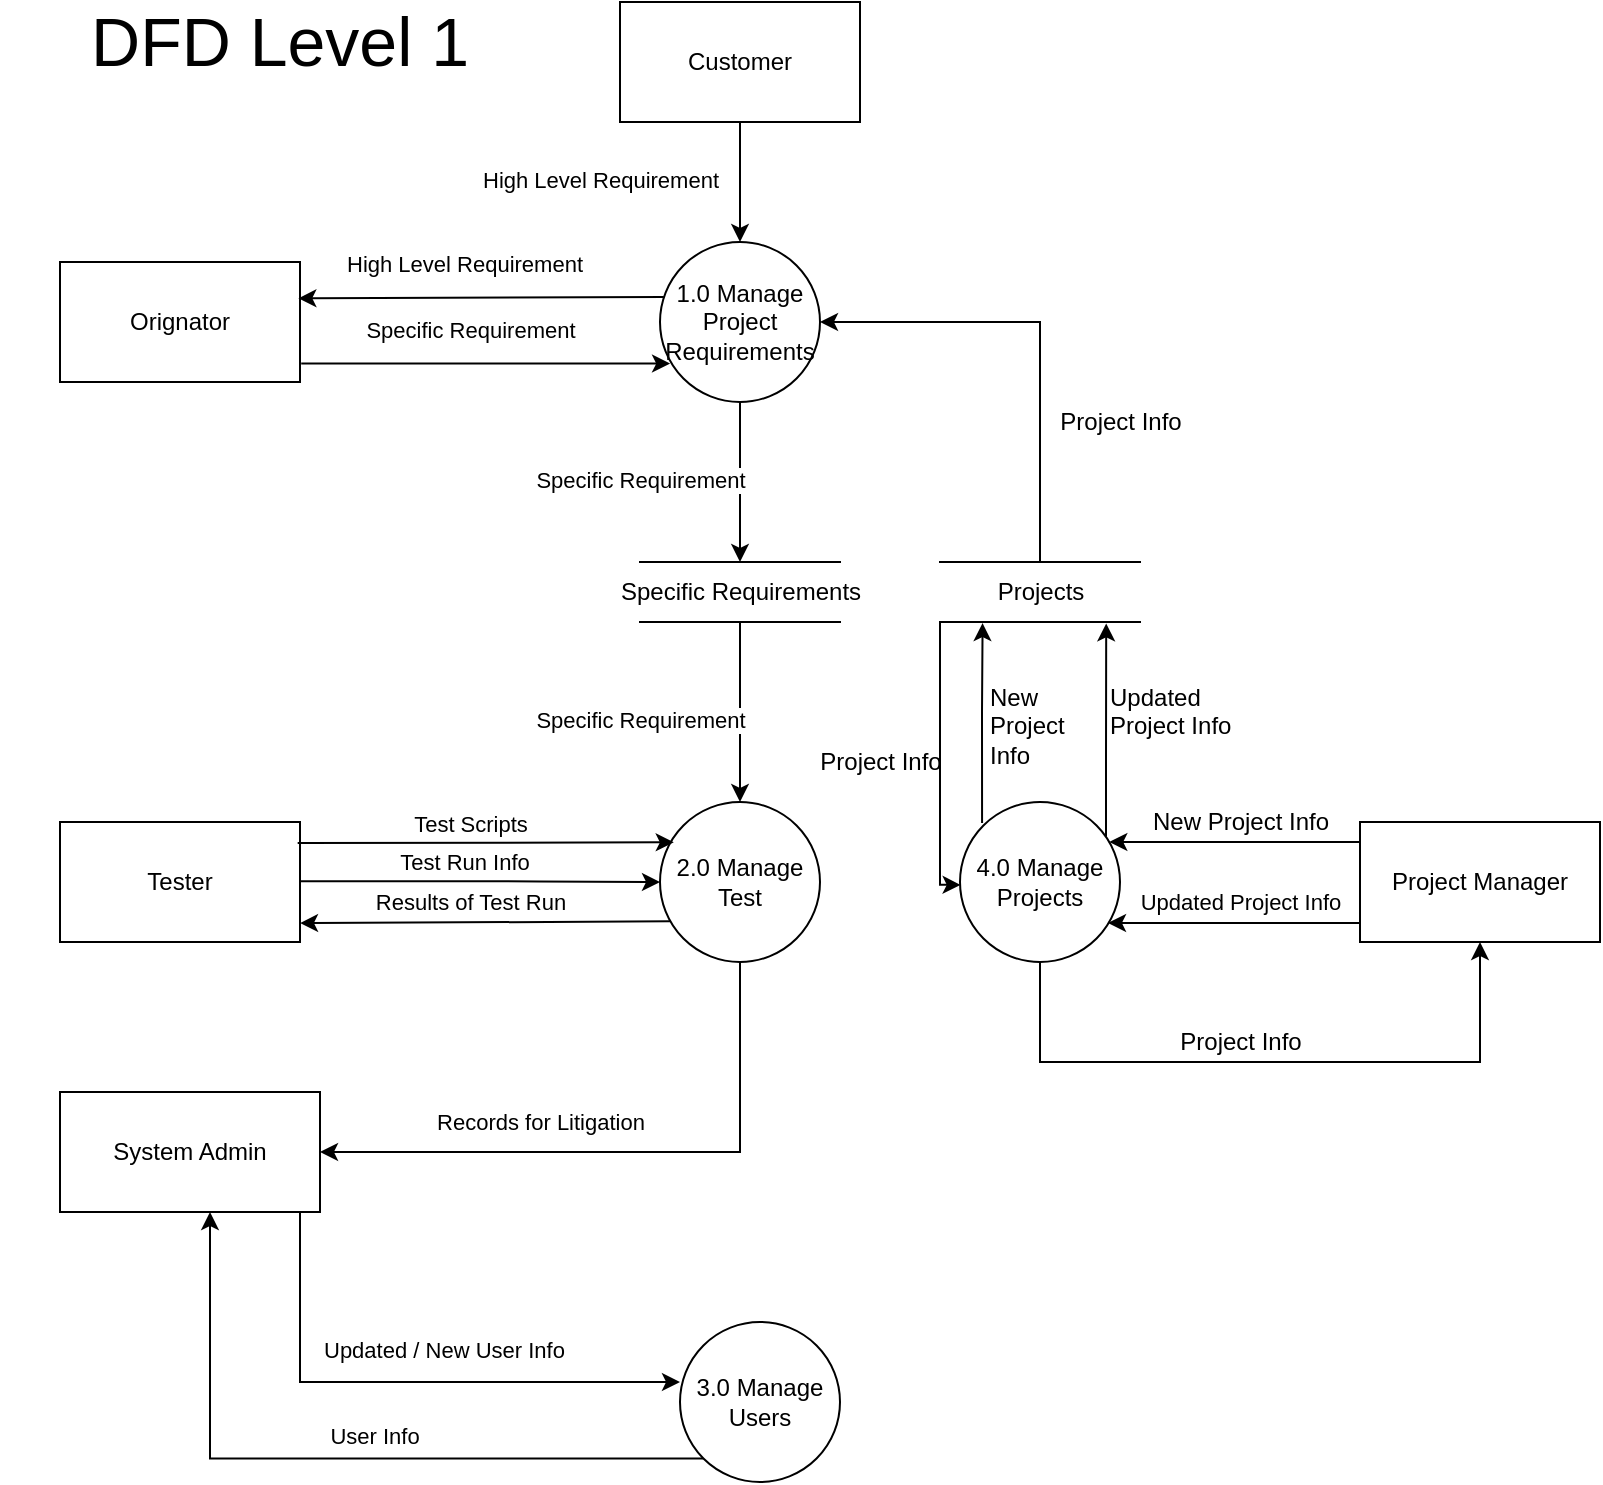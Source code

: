 <mxfile version="13.10.0" type="google"><diagram id="XFrsgTzjve2vQAeXLL35" name="Page-1"><mxGraphModel dx="1419" dy="1858" grid="1" gridSize="10" guides="1" tooltips="1" connect="1" arrows="1" fold="1" page="1" pageScale="1" pageWidth="827" pageHeight="1169" math="0" shadow="0"><root><mxCell id="0"/><mxCell id="1" parent="0"/><mxCell id="WU7vKEdsNvp29v8mjuUE-2" value="Customer" style="rounded=0;whiteSpace=wrap;html=1;" parent="1" vertex="1"><mxGeometry x="320" y="40" width="120" height="60" as="geometry"/></mxCell><mxCell id="WU7vKEdsNvp29v8mjuUE-3" value="" style="endArrow=classic;html=1;exitX=0.5;exitY=1;exitDx=0;exitDy=0;" parent="1" source="WU7vKEdsNvp29v8mjuUE-2" edge="1" target="WU7vKEdsNvp29v8mjuUE-40"><mxGeometry width="50" height="50" relative="1" as="geometry"><mxPoint x="507.54" y="-48.92" as="sourcePoint"/><mxPoint x="520" y="160" as="targetPoint"/></mxGeometry></mxCell><mxCell id="WU7vKEdsNvp29v8mjuUE-4" value="High Level Requirement" style="edgeLabel;html=1;align=center;verticalAlign=middle;resizable=0;points=[];" parent="WU7vKEdsNvp29v8mjuUE-3" vertex="1" connectable="0"><mxGeometry x="0.148" y="-1" relative="1" as="geometry"><mxPoint x="-69" y="-6.21" as="offset"/></mxGeometry></mxCell><mxCell id="WU7vKEdsNvp29v8mjuUE-6" value="Records for Litigation" style="edgeLabel;html=1;align=center;verticalAlign=middle;resizable=0;points=[];" parent="1" vertex="1" connectable="0"><mxGeometry x="280" y="600.002" as="geometry"/></mxCell><mxCell id="WU7vKEdsNvp29v8mjuUE-21" value="&lt;font style=&quot;font-size: 34px&quot;&gt;DFD Level 1&lt;/font&gt;" style="text;html=1;strokeColor=none;fillColor=none;align=center;verticalAlign=middle;whiteSpace=wrap;rounded=0;" parent="1" vertex="1"><mxGeometry x="10" y="50" width="280" height="20" as="geometry"/></mxCell><mxCell id="bAE7C6zj_M51UygJQP8U-35" style="edgeStyle=orthogonalEdgeStyle;rounded=0;orthogonalLoop=1;jettySize=auto;html=1;entryX=0.5;entryY=1;entryDx=0;entryDy=0;startArrow=classic;startFill=1;endArrow=none;endFill=0;" edge="1" parent="1" source="WU7vKEdsNvp29v8mjuUE-27" target="WU7vKEdsNvp29v8mjuUE-29"><mxGeometry relative="1" as="geometry"/></mxCell><mxCell id="bAE7C6zj_M51UygJQP8U-36" style="edgeStyle=orthogonalEdgeStyle;rounded=0;orthogonalLoop=1;jettySize=auto;html=1;entryX=0;entryY=1;entryDx=0;entryDy=0;startArrow=classic;startFill=1;endArrow=none;endFill=0;" edge="1" parent="1" source="WU7vKEdsNvp29v8mjuUE-27" target="bAE7C6zj_M51UygJQP8U-1"><mxGeometry relative="1" as="geometry"><Array as="points"><mxPoint x="115" y="768"/></Array></mxGeometry></mxCell><mxCell id="bAE7C6zj_M51UygJQP8U-41" style="edgeStyle=orthogonalEdgeStyle;rounded=0;orthogonalLoop=1;jettySize=auto;html=1;entryX=0;entryY=0.375;entryDx=0;entryDy=0;entryPerimeter=0;startArrow=none;startFill=0;endArrow=classic;endFill=1;" edge="1" parent="1" source="WU7vKEdsNvp29v8mjuUE-27" target="bAE7C6zj_M51UygJQP8U-1"><mxGeometry relative="1" as="geometry"><Array as="points"><mxPoint x="160" y="730"/></Array></mxGeometry></mxCell><mxCell id="WU7vKEdsNvp29v8mjuUE-27" value="System Admin" style="rounded=0;whiteSpace=wrap;html=1;" parent="1" vertex="1"><mxGeometry x="40" y="585" width="130" height="60" as="geometry"/></mxCell><mxCell id="WU7vKEdsNvp29v8mjuUE-29" value="2.0 Manage Test" style="ellipse;whiteSpace=wrap;html=1;aspect=fixed;" parent="1" vertex="1"><mxGeometry x="340" y="440" width="80" height="80" as="geometry"/></mxCell><mxCell id="bAE7C6zj_M51UygJQP8U-43" style="edgeStyle=orthogonalEdgeStyle;rounded=0;orthogonalLoop=1;jettySize=auto;html=1;entryX=0.5;entryY=0;entryDx=0;entryDy=0;startArrow=none;startFill=0;endArrow=classic;endFill=1;" edge="1" parent="1" source="WU7vKEdsNvp29v8mjuUE-40" target="bAE7C6zj_M51UygJQP8U-4"><mxGeometry relative="1" as="geometry"/></mxCell><mxCell id="WU7vKEdsNvp29v8mjuUE-40" value="1.0 Manage Project Requirements" style="ellipse;whiteSpace=wrap;html=1;aspect=fixed;fontSize=12;" parent="1" vertex="1"><mxGeometry x="340" y="160" width="80" height="80" as="geometry"/></mxCell><mxCell id="WU7vKEdsNvp29v8mjuUE-43" value="Orignator" style="rounded=0;whiteSpace=wrap;html=1;" parent="1" vertex="1"><mxGeometry x="40" y="170" width="120" height="60" as="geometry"/></mxCell><mxCell id="WU7vKEdsNvp29v8mjuUE-50" value="" style="endArrow=none;html=1;entryX=0.024;entryY=0.344;entryDx=0;entryDy=0;exitX=0.993;exitY=0.303;exitDx=0;exitDy=0;entryPerimeter=0;exitPerimeter=0;startArrow=classic;startFill=1;endFill=0;" parent="1" source="WU7vKEdsNvp29v8mjuUE-43" target="WU7vKEdsNvp29v8mjuUE-40" edge="1"><mxGeometry width="50" height="50" relative="1" as="geometry"><mxPoint x="300" y="70" as="sourcePoint"/><mxPoint x="300" y="150" as="targetPoint"/></mxGeometry></mxCell><mxCell id="WU7vKEdsNvp29v8mjuUE-51" value="High Level Requirement" style="edgeLabel;html=1;align=center;verticalAlign=middle;resizable=0;points=[];" parent="WU7vKEdsNvp29v8mjuUE-50" vertex="1" connectable="0"><mxGeometry x="0.148" y="-1" relative="1" as="geometry"><mxPoint x="-22.22" y="-18.06" as="offset"/></mxGeometry></mxCell><mxCell id="WU7vKEdsNvp29v8mjuUE-52" value="" style="endArrow=classic;html=1;entryX=0.063;entryY=0.76;entryDx=0;entryDy=0;exitX=1.005;exitY=0.845;exitDx=0;exitDy=0;entryPerimeter=0;exitPerimeter=0;startArrow=none;startFill=0;endFill=1;" parent="1" source="WU7vKEdsNvp29v8mjuUE-43" target="WU7vKEdsNvp29v8mjuUE-40" edge="1"><mxGeometry width="50" height="50" relative="1" as="geometry"><mxPoint x="159.0" y="220.5" as="sourcePoint"/><mxPoint x="320.0" y="220" as="targetPoint"/></mxGeometry></mxCell><mxCell id="WU7vKEdsNvp29v8mjuUE-53" value="Specific Requirement" style="edgeLabel;html=1;align=center;verticalAlign=middle;resizable=0;points=[];" parent="WU7vKEdsNvp29v8mjuUE-52" vertex="1" connectable="0"><mxGeometry x="0.148" y="-1" relative="1" as="geometry"><mxPoint x="-22.22" y="-18.06" as="offset"/></mxGeometry></mxCell><mxCell id="bAE7C6zj_M51UygJQP8U-50" style="edgeStyle=orthogonalEdgeStyle;rounded=0;orthogonalLoop=1;jettySize=auto;html=1;entryX=0.213;entryY=1.018;entryDx=0;entryDy=0;startArrow=none;startFill=0;endArrow=classic;endFill=1;exitX=0.138;exitY=0.131;exitDx=0;exitDy=0;exitPerimeter=0;entryPerimeter=0;" edge="1" parent="1" source="WU7vKEdsNvp29v8mjuUE-54" target="bAE7C6zj_M51UygJQP8U-23"><mxGeometry relative="1" as="geometry"/></mxCell><mxCell id="bAE7C6zj_M51UygJQP8U-60" style="edgeStyle=orthogonalEdgeStyle;rounded=0;orthogonalLoop=1;jettySize=auto;html=1;entryX=0.831;entryY=1.023;entryDx=0;entryDy=0;entryPerimeter=0;startArrow=none;startFill=0;endArrow=classic;endFill=1;" edge="1" parent="1" source="WU7vKEdsNvp29v8mjuUE-54" target="bAE7C6zj_M51UygJQP8U-23"><mxGeometry relative="1" as="geometry"><Array as="points"><mxPoint x="563" y="420"/><mxPoint x="563" y="420"/></Array></mxGeometry></mxCell><mxCell id="WU7vKEdsNvp29v8mjuUE-54" value="4.0 Manage Projects" style="ellipse;whiteSpace=wrap;html=1;aspect=fixed;" parent="1" vertex="1"><mxGeometry x="490" y="440" width="80" height="80" as="geometry"/></mxCell><mxCell id="WU7vKEdsNvp29v8mjuUE-61" value="Tester" style="rounded=0;whiteSpace=wrap;html=1;" parent="1" vertex="1"><mxGeometry x="40" y="450" width="120" height="60" as="geometry"/></mxCell><mxCell id="WU7vKEdsNvp29v8mjuUE-70" value="" style="edgeStyle=orthogonalEdgeStyle;rounded=0;orthogonalLoop=1;jettySize=auto;html=1;entryX=0.5;entryY=0;entryDx=0;entryDy=0;exitX=0.5;exitY=1;exitDx=0;exitDy=0;" parent="1" target="WU7vKEdsNvp29v8mjuUE-29" edge="1" source="bAE7C6zj_M51UygJQP8U-4"><mxGeometry relative="1" as="geometry"><mxPoint x="520" y="340" as="sourcePoint"/><mxPoint x="519.76" y="420" as="targetPoint"/><Array as="points"><mxPoint x="380" y="440"/></Array></mxGeometry></mxCell><mxCell id="bAE7C6zj_M51UygJQP8U-1" value="3.0 Manage Users" style="ellipse;whiteSpace=wrap;html=1;aspect=fixed;" vertex="1" parent="1"><mxGeometry x="350" y="700" width="80" height="80" as="geometry"/></mxCell><mxCell id="eMk94P_VadpyriF2Y0L2-5" value="Specific Requirement" style="edgeLabel;html=1;align=center;verticalAlign=middle;resizable=0;points=[];" connectable="0" vertex="1" parent="1"><mxGeometry x="360" y="120.003" as="geometry"><mxPoint x="-30" y="159" as="offset"/></mxGeometry></mxCell><mxCell id="bAE7C6zj_M51UygJQP8U-4" value="Specific Requirements" style="html=1;dashed=0;whitespace=wrap;shape=partialRectangle;right=0;left=0;" vertex="1" parent="1"><mxGeometry x="330" y="320" width="100" height="30" as="geometry"/></mxCell><mxCell id="bAE7C6zj_M51UygJQP8U-47" style="edgeStyle=orthogonalEdgeStyle;rounded=0;orthogonalLoop=1;jettySize=auto;html=1;startArrow=none;startFill=0;endArrow=classic;endFill=1;exitX=0;exitY=0.167;exitDx=0;exitDy=0;exitPerimeter=0;" edge="1" parent="1" source="bAE7C6zj_M51UygJQP8U-21" target="WU7vKEdsNvp29v8mjuUE-54"><mxGeometry relative="1" as="geometry"><Array as="points"><mxPoint x="610" y="460"/><mxPoint x="610" y="460"/></Array></mxGeometry></mxCell><mxCell id="bAE7C6zj_M51UygJQP8U-48" style="edgeStyle=orthogonalEdgeStyle;rounded=0;orthogonalLoop=1;jettySize=auto;html=1;entryX=0.925;entryY=0.756;entryDx=0;entryDy=0;startArrow=none;startFill=0;endArrow=classic;endFill=1;entryPerimeter=0;" edge="1" parent="1" source="bAE7C6zj_M51UygJQP8U-21" target="WU7vKEdsNvp29v8mjuUE-54"><mxGeometry relative="1" as="geometry"><Array as="points"><mxPoint x="650" y="500"/></Array></mxGeometry></mxCell><mxCell id="bAE7C6zj_M51UygJQP8U-54" style="edgeStyle=orthogonalEdgeStyle;rounded=0;orthogonalLoop=1;jettySize=auto;html=1;entryX=0.5;entryY=1;entryDx=0;entryDy=0;startArrow=classic;startFill=1;endArrow=none;endFill=0;" edge="1" parent="1" source="bAE7C6zj_M51UygJQP8U-21" target="WU7vKEdsNvp29v8mjuUE-54"><mxGeometry relative="1" as="geometry"><Array as="points"><mxPoint x="750" y="570"/><mxPoint x="530" y="570"/></Array></mxGeometry></mxCell><mxCell id="bAE7C6zj_M51UygJQP8U-21" value="Project Manager" style="rounded=0;whiteSpace=wrap;html=1;" vertex="1" parent="1"><mxGeometry x="690" y="450" width="120" height="60" as="geometry"/></mxCell><mxCell id="bAE7C6zj_M51UygJQP8U-51" style="edgeStyle=orthogonalEdgeStyle;rounded=0;orthogonalLoop=1;jettySize=auto;html=1;entryX=1;entryY=0.5;entryDx=0;entryDy=0;startArrow=none;startFill=0;endArrow=classic;endFill=1;" edge="1" parent="1" source="bAE7C6zj_M51UygJQP8U-23" target="WU7vKEdsNvp29v8mjuUE-40"><mxGeometry relative="1" as="geometry"><Array as="points"><mxPoint x="530" y="200"/></Array></mxGeometry></mxCell><mxCell id="bAE7C6zj_M51UygJQP8U-57" style="edgeStyle=orthogonalEdgeStyle;rounded=0;orthogonalLoop=1;jettySize=auto;html=1;entryX=0.004;entryY=0.518;entryDx=0;entryDy=0;entryPerimeter=0;startArrow=none;startFill=0;endArrow=classic;endFill=1;exitX=0;exitY=1;exitDx=0;exitDy=0;" edge="1" parent="1" source="bAE7C6zj_M51UygJQP8U-23" target="WU7vKEdsNvp29v8mjuUE-54"><mxGeometry relative="1" as="geometry"><Array as="points"><mxPoint x="480" y="481"/></Array></mxGeometry></mxCell><mxCell id="bAE7C6zj_M51UygJQP8U-23" value="Projects" style="html=1;dashed=0;whitespace=wrap;shape=partialRectangle;right=0;left=0;" vertex="1" parent="1"><mxGeometry x="480" y="320" width="100" height="30" as="geometry"/></mxCell><mxCell id="eMk94P_VadpyriF2Y0L2-9" value="" style="endArrow=classic;html=1;exitX=1.001;exitY=0.684;exitDx=0;exitDy=0;exitPerimeter=0;startArrow=none;startFill=0;endFill=1;entryX=0.086;entryY=0.252;entryDx=0;entryDy=0;entryPerimeter=0;" edge="1" parent="1" target="WU7vKEdsNvp29v8mjuUE-29"><mxGeometry width="50" height="50" relative="1" as="geometry"><mxPoint x="158.84" y="460.56" as="sourcePoint"/><mxPoint x="360" y="460" as="targetPoint"/></mxGeometry></mxCell><mxCell id="eMk94P_VadpyriF2Y0L2-10" value="Test Scripts" style="edgeLabel;html=1;align=center;verticalAlign=middle;resizable=0;points=[];" connectable="0" vertex="1" parent="eMk94P_VadpyriF2Y0L2-9"><mxGeometry x="0.148" y="-1" relative="1" as="geometry"><mxPoint x="-22.22" y="-11.06" as="offset"/></mxGeometry></mxCell><mxCell id="eMk94P_VadpyriF2Y0L2-11" value="" style="endArrow=none;html=1;exitX=1.001;exitY=0.684;exitDx=0;exitDy=0;exitPerimeter=0;startArrow=classic;startFill=1;endFill=0;entryX=0.064;entryY=0.746;entryDx=0;entryDy=0;entryPerimeter=0;" edge="1" parent="1" target="WU7vKEdsNvp29v8mjuUE-29"><mxGeometry width="50" height="50" relative="1" as="geometry"><mxPoint x="160" y="500.56" as="sourcePoint"/><mxPoint x="310" y="500" as="targetPoint"/></mxGeometry></mxCell><mxCell id="eMk94P_VadpyriF2Y0L2-12" value="Results of Test Run" style="edgeLabel;html=1;align=center;verticalAlign=middle;resizable=0;points=[];" connectable="0" vertex="1" parent="eMk94P_VadpyriF2Y0L2-11"><mxGeometry x="0.148" y="-1" relative="1" as="geometry"><mxPoint x="-22.22" y="-11.06" as="offset"/></mxGeometry></mxCell><mxCell id="eMk94P_VadpyriF2Y0L2-13" value="" style="endArrow=classic;html=1;startArrow=none;startFill=0;endFill=1;" edge="1" parent="1"><mxGeometry width="50" height="50" relative="1" as="geometry"><mxPoint x="160" y="479.66" as="sourcePoint"/><mxPoint x="340" y="480" as="targetPoint"/><Array as="points"><mxPoint x="270" y="479.66"/></Array></mxGeometry></mxCell><mxCell id="eMk94P_VadpyriF2Y0L2-14" value="Test Run Info" style="edgeLabel;html=1;align=center;verticalAlign=middle;resizable=0;points=[];" connectable="0" vertex="1" parent="eMk94P_VadpyriF2Y0L2-13"><mxGeometry x="0.148" y="-1" relative="1" as="geometry"><mxPoint x="-22.22" y="-10.77" as="offset"/></mxGeometry></mxCell><mxCell id="eMk94P_VadpyriF2Y0L2-31" value="Updated Project Info" style="edgeLabel;html=1;align=center;verticalAlign=middle;resizable=0;points=[];" connectable="0" vertex="1" parent="1"><mxGeometry x="630.004" y="490.0" as="geometry"/></mxCell><mxCell id="bAE7C6zj_M51UygJQP8U-34" value="User Info" style="edgeLabel;html=1;align=center;verticalAlign=middle;resizable=0;points=[];rotation=0;" vertex="1" connectable="0" parent="1"><mxGeometry x="200.002" y="739.996" as="geometry"><mxPoint x="-3.559" y="17.098" as="offset"/></mxGeometry></mxCell><mxCell id="bAE7C6zj_M51UygJQP8U-39" value="&lt;span style=&quot;color: rgb(0 , 0 , 0) ; font-family: &amp;#34;helvetica&amp;#34; ; font-size: 11px ; font-style: normal ; font-weight: 400 ; letter-spacing: normal ; text-align: center ; text-indent: 0px ; text-transform: none ; word-spacing: 0px ; background-color: rgb(255 , 255 , 255) ; display: inline ; float: none&quot;&gt;Updated / New User Info&lt;/span&gt;" style="text;whiteSpace=wrap;html=1;" vertex="1" parent="1"><mxGeometry x="170" y="700" width="150" height="30" as="geometry"/></mxCell><mxCell id="bAE7C6zj_M51UygJQP8U-44" value="Specific Requirement" style="edgeLabel;html=1;align=center;verticalAlign=middle;resizable=0;points=[];" connectable="0" vertex="1" parent="1"><mxGeometry x="360" y="240.003" as="geometry"><mxPoint x="-30" y="159" as="offset"/></mxGeometry></mxCell><mxCell id="bAE7C6zj_M51UygJQP8U-27" value="New Project Info" style="text;html=1;align=center;verticalAlign=middle;resizable=0;points=[];autosize=1;" vertex="1" parent="1"><mxGeometry x="580" y="440" width="100" height="20" as="geometry"/></mxCell><mxCell id="bAE7C6zj_M51UygJQP8U-53" value="Project Info" style="text;html=1;align=center;verticalAlign=middle;resizable=0;points=[];autosize=1;" vertex="1" parent="1"><mxGeometry x="530" y="240" width="80" height="20" as="geometry"/></mxCell><mxCell id="bAE7C6zj_M51UygJQP8U-55" value="Project Info" style="text;html=1;align=center;verticalAlign=middle;resizable=0;points=[];autosize=1;" vertex="1" parent="1"><mxGeometry x="590" y="550" width="80" height="20" as="geometry"/></mxCell><mxCell id="bAE7C6zj_M51UygJQP8U-58" value="Project Info" style="text;html=1;align=center;verticalAlign=middle;resizable=0;points=[];autosize=1;" vertex="1" parent="1"><mxGeometry x="410" y="410" width="80" height="20" as="geometry"/></mxCell><mxCell id="bAE7C6zj_M51UygJQP8U-61" value="&lt;h1&gt;&lt;br&gt;&lt;/h1&gt;&lt;p&gt;New Project Info&amp;nbsp;&lt;/p&gt;" style="text;html=1;strokeColor=none;fillColor=none;spacing=5;spacingTop=-20;whiteSpace=wrap;overflow=hidden;rounded=0;" vertex="1" parent="1"><mxGeometry x="500" y="330" width="70" height="120" as="geometry"/></mxCell><mxCell id="bAE7C6zj_M51UygJQP8U-62" value="&lt;h1&gt;&lt;br&gt;&lt;/h1&gt;&lt;p&gt;Updated Project Info&lt;/p&gt;" style="text;html=1;strokeColor=none;fillColor=none;spacing=5;spacingTop=-20;whiteSpace=wrap;overflow=hidden;rounded=0;" vertex="1" parent="1"><mxGeometry x="560" y="330" width="70" height="120" as="geometry"/></mxCell></root></mxGraphModel></diagram></mxfile>
